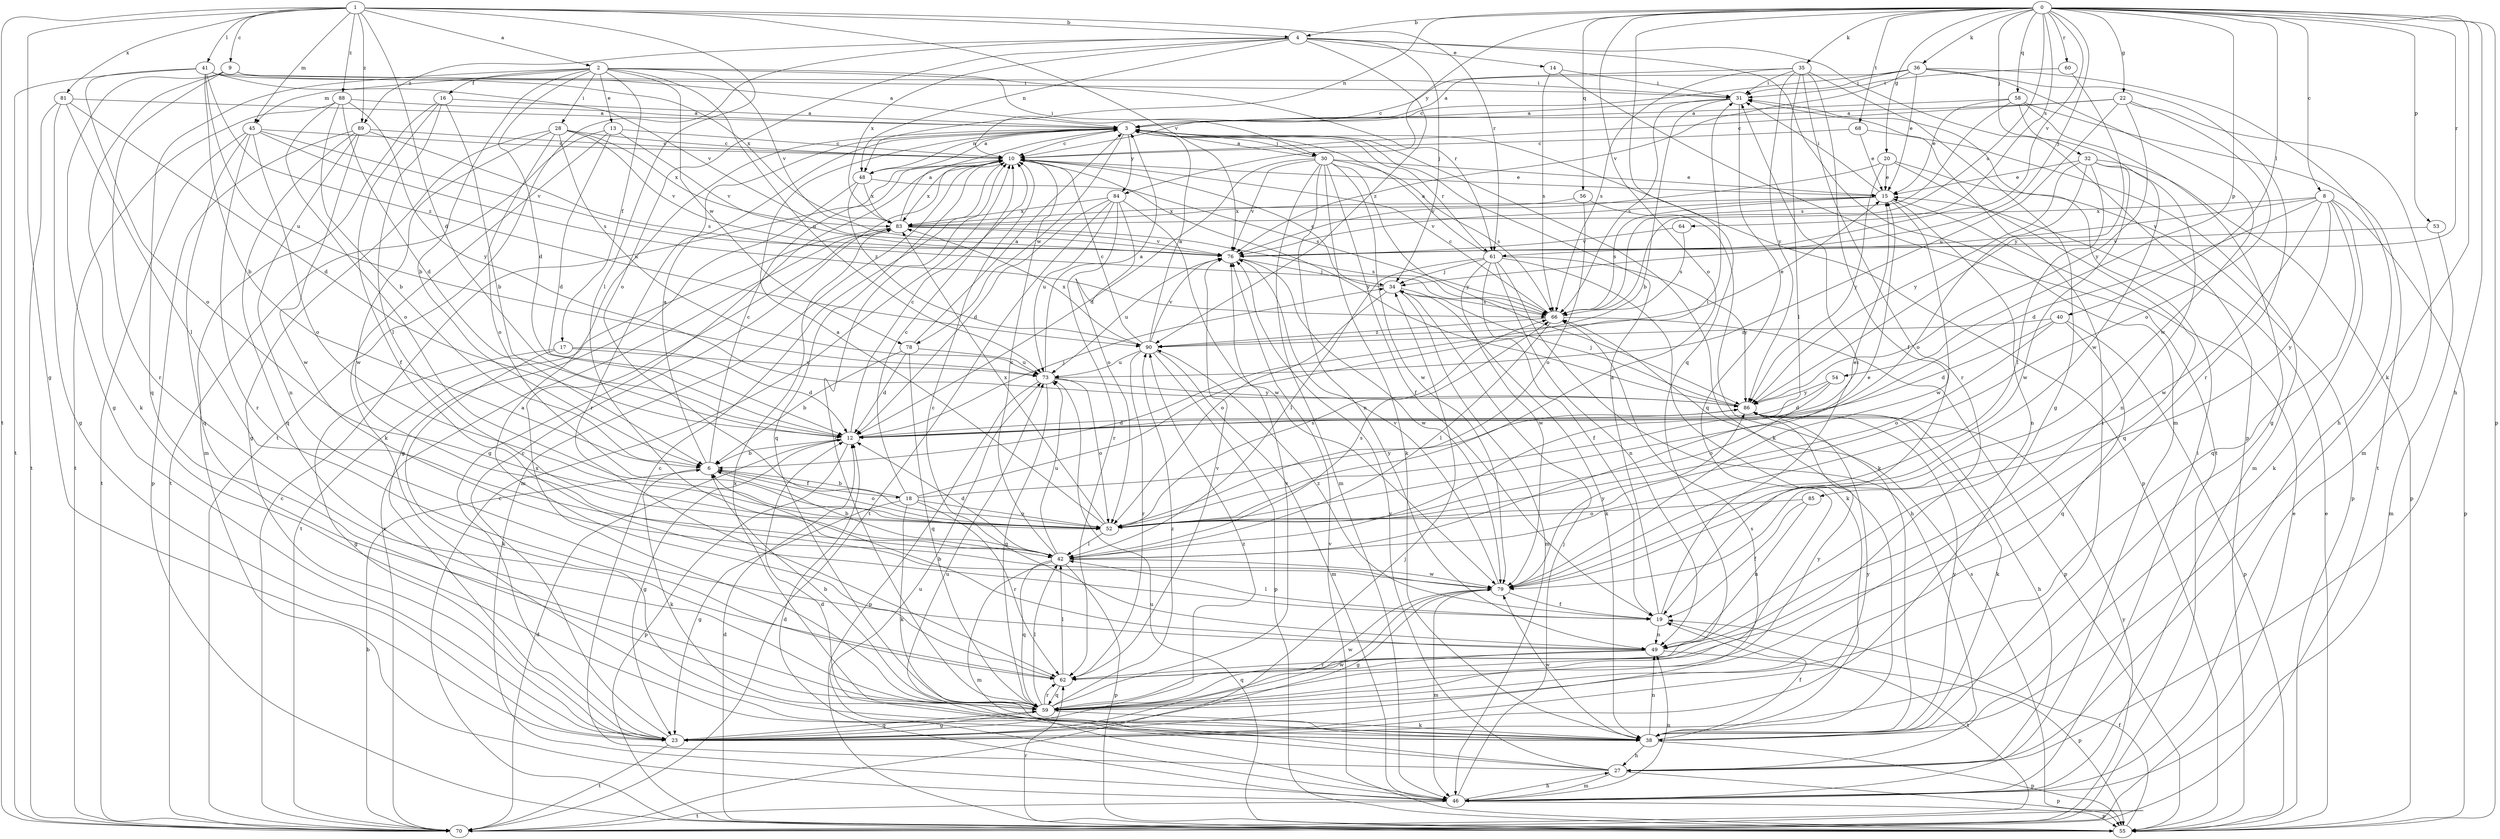 strict digraph  {
0;
1;
2;
3;
4;
6;
8;
9;
10;
12;
13;
14;
15;
16;
17;
18;
19;
20;
22;
23;
27;
28;
30;
31;
32;
34;
35;
36;
38;
40;
41;
42;
45;
46;
48;
49;
52;
53;
54;
55;
56;
58;
59;
60;
61;
62;
64;
66;
68;
70;
73;
76;
78;
79;
81;
83;
84;
85;
86;
88;
89;
90;
0 -> 4  [label=b];
0 -> 8  [label=c];
0 -> 20  [label=g];
0 -> 22  [label=g];
0 -> 27  [label=h];
0 -> 32  [label=j];
0 -> 34  [label=j];
0 -> 35  [label=k];
0 -> 36  [label=k];
0 -> 38  [label=k];
0 -> 40  [label=l];
0 -> 48  [label=n];
0 -> 52  [label=o];
0 -> 53  [label=p];
0 -> 54  [label=p];
0 -> 55  [label=p];
0 -> 56  [label=q];
0 -> 58  [label=q];
0 -> 59  [label=q];
0 -> 60  [label=r];
0 -> 61  [label=r];
0 -> 64  [label=s];
0 -> 66  [label=s];
0 -> 68  [label=t];
0 -> 76  [label=v];
0 -> 84  [label=y];
1 -> 2  [label=a];
1 -> 4  [label=b];
1 -> 9  [label=c];
1 -> 12  [label=d];
1 -> 23  [label=g];
1 -> 41  [label=l];
1 -> 42  [label=l];
1 -> 45  [label=m];
1 -> 61  [label=r];
1 -> 70  [label=t];
1 -> 76  [label=v];
1 -> 81  [label=x];
1 -> 88  [label=z];
1 -> 89  [label=z];
2 -> 6  [label=b];
2 -> 12  [label=d];
2 -> 13  [label=e];
2 -> 16  [label=f];
2 -> 17  [label=f];
2 -> 28  [label=i];
2 -> 30  [label=i];
2 -> 45  [label=m];
2 -> 59  [label=q];
2 -> 61  [label=r];
2 -> 73  [label=u];
2 -> 76  [label=v];
2 -> 78  [label=w];
3 -> 10  [label=c];
3 -> 30  [label=i];
3 -> 38  [label=k];
3 -> 48  [label=n];
3 -> 55  [label=p];
3 -> 61  [label=r];
3 -> 62  [label=r];
3 -> 78  [label=w];
3 -> 84  [label=y];
4 -> 14  [label=e];
4 -> 34  [label=j];
4 -> 46  [label=m];
4 -> 48  [label=n];
4 -> 52  [label=o];
4 -> 55  [label=p];
4 -> 70  [label=t];
4 -> 83  [label=x];
4 -> 89  [label=z];
4 -> 90  [label=z];
6 -> 3  [label=a];
6 -> 10  [label=c];
6 -> 18  [label=f];
6 -> 38  [label=k];
6 -> 52  [label=o];
8 -> 12  [label=d];
8 -> 38  [label=k];
8 -> 55  [label=p];
8 -> 59  [label=q];
8 -> 76  [label=v];
8 -> 79  [label=w];
8 -> 83  [label=x];
8 -> 85  [label=y];
9 -> 3  [label=a];
9 -> 23  [label=g];
9 -> 31  [label=i];
9 -> 38  [label=k];
9 -> 62  [label=r];
10 -> 15  [label=e];
10 -> 23  [label=g];
10 -> 46  [label=m];
10 -> 59  [label=q];
10 -> 83  [label=x];
10 -> 86  [label=y];
12 -> 6  [label=b];
12 -> 10  [label=c];
12 -> 23  [label=g];
12 -> 34  [label=j];
12 -> 55  [label=p];
13 -> 10  [label=c];
13 -> 12  [label=d];
13 -> 38  [label=k];
13 -> 70  [label=t];
13 -> 76  [label=v];
14 -> 31  [label=i];
14 -> 66  [label=s];
14 -> 70  [label=t];
15 -> 31  [label=i];
15 -> 49  [label=n];
15 -> 66  [label=s];
15 -> 76  [label=v];
15 -> 79  [label=w];
15 -> 83  [label=x];
16 -> 3  [label=a];
16 -> 6  [label=b];
16 -> 19  [label=f];
16 -> 42  [label=l];
16 -> 46  [label=m];
17 -> 12  [label=d];
17 -> 23  [label=g];
17 -> 38  [label=k];
17 -> 73  [label=u];
18 -> 6  [label=b];
18 -> 10  [label=c];
18 -> 23  [label=g];
18 -> 31  [label=i];
18 -> 38  [label=k];
18 -> 52  [label=o];
18 -> 62  [label=r];
18 -> 86  [label=y];
19 -> 3  [label=a];
19 -> 31  [label=i];
19 -> 42  [label=l];
19 -> 49  [label=n];
19 -> 70  [label=t];
19 -> 90  [label=z];
20 -> 15  [label=e];
20 -> 55  [label=p];
20 -> 59  [label=q];
20 -> 76  [label=v];
20 -> 86  [label=y];
22 -> 3  [label=a];
22 -> 10  [label=c];
22 -> 46  [label=m];
22 -> 52  [label=o];
22 -> 73  [label=u];
22 -> 86  [label=y];
23 -> 10  [label=c];
23 -> 59  [label=q];
23 -> 66  [label=s];
23 -> 70  [label=t];
23 -> 79  [label=w];
23 -> 86  [label=y];
23 -> 90  [label=z];
27 -> 10  [label=c];
27 -> 12  [label=d];
27 -> 46  [label=m];
27 -> 55  [label=p];
27 -> 73  [label=u];
27 -> 76  [label=v];
28 -> 10  [label=c];
28 -> 23  [label=g];
28 -> 52  [label=o];
28 -> 73  [label=u];
28 -> 76  [label=v];
28 -> 79  [label=w];
28 -> 83  [label=x];
30 -> 3  [label=a];
30 -> 12  [label=d];
30 -> 15  [label=e];
30 -> 19  [label=f];
30 -> 38  [label=k];
30 -> 46  [label=m];
30 -> 49  [label=n];
30 -> 66  [label=s];
30 -> 76  [label=v];
30 -> 79  [label=w];
30 -> 86  [label=y];
31 -> 3  [label=a];
31 -> 6  [label=b];
31 -> 59  [label=q];
31 -> 66  [label=s];
32 -> 15  [label=e];
32 -> 42  [label=l];
32 -> 49  [label=n];
32 -> 52  [label=o];
32 -> 55  [label=p];
32 -> 79  [label=w];
32 -> 86  [label=y];
34 -> 10  [label=c];
34 -> 38  [label=k];
34 -> 46  [label=m];
34 -> 52  [label=o];
34 -> 66  [label=s];
35 -> 10  [label=c];
35 -> 19  [label=f];
35 -> 23  [label=g];
35 -> 31  [label=i];
35 -> 42  [label=l];
35 -> 62  [label=r];
35 -> 66  [label=s];
35 -> 86  [label=y];
36 -> 3  [label=a];
36 -> 10  [label=c];
36 -> 15  [label=e];
36 -> 27  [label=h];
36 -> 31  [label=i];
36 -> 62  [label=r];
36 -> 76  [label=v];
36 -> 79  [label=w];
38 -> 19  [label=f];
38 -> 27  [label=h];
38 -> 31  [label=i];
38 -> 49  [label=n];
38 -> 55  [label=p];
38 -> 79  [label=w];
38 -> 83  [label=x];
38 -> 86  [label=y];
40 -> 12  [label=d];
40 -> 52  [label=o];
40 -> 55  [label=p];
40 -> 59  [label=q];
40 -> 90  [label=z];
41 -> 6  [label=b];
41 -> 31  [label=i];
41 -> 52  [label=o];
41 -> 70  [label=t];
41 -> 73  [label=u];
41 -> 76  [label=v];
41 -> 83  [label=x];
41 -> 90  [label=z];
42 -> 6  [label=b];
42 -> 10  [label=c];
42 -> 12  [label=d];
42 -> 15  [label=e];
42 -> 46  [label=m];
42 -> 55  [label=p];
42 -> 59  [label=q];
42 -> 66  [label=s];
42 -> 73  [label=u];
42 -> 79  [label=w];
45 -> 10  [label=c];
45 -> 52  [label=o];
45 -> 59  [label=q];
45 -> 62  [label=r];
45 -> 66  [label=s];
45 -> 70  [label=t];
45 -> 76  [label=v];
46 -> 12  [label=d];
46 -> 27  [label=h];
46 -> 31  [label=i];
46 -> 34  [label=j];
46 -> 49  [label=n];
46 -> 55  [label=p];
46 -> 70  [label=t];
46 -> 73  [label=u];
48 -> 3  [label=a];
48 -> 23  [label=g];
48 -> 66  [label=s];
48 -> 83  [label=x];
48 -> 90  [label=z];
49 -> 6  [label=b];
49 -> 10  [label=c];
49 -> 55  [label=p];
49 -> 59  [label=q];
49 -> 62  [label=r];
52 -> 3  [label=a];
52 -> 15  [label=e];
52 -> 42  [label=l];
52 -> 66  [label=s];
52 -> 83  [label=x];
53 -> 46  [label=m];
53 -> 76  [label=v];
54 -> 12  [label=d];
54 -> 52  [label=o];
54 -> 86  [label=y];
55 -> 10  [label=c];
55 -> 12  [label=d];
55 -> 15  [label=e];
55 -> 19  [label=f];
55 -> 62  [label=r];
55 -> 73  [label=u];
55 -> 76  [label=v];
56 -> 38  [label=k];
56 -> 52  [label=o];
56 -> 83  [label=x];
58 -> 3  [label=a];
58 -> 15  [label=e];
58 -> 23  [label=g];
58 -> 66  [label=s];
58 -> 70  [label=t];
58 -> 79  [label=w];
59 -> 6  [label=b];
59 -> 10  [label=c];
59 -> 23  [label=g];
59 -> 38  [label=k];
59 -> 42  [label=l];
59 -> 62  [label=r];
59 -> 76  [label=v];
59 -> 79  [label=w];
59 -> 83  [label=x];
59 -> 86  [label=y];
59 -> 90  [label=z];
60 -> 31  [label=i];
60 -> 86  [label=y];
61 -> 3  [label=a];
61 -> 19  [label=f];
61 -> 27  [label=h];
61 -> 34  [label=j];
61 -> 38  [label=k];
61 -> 42  [label=l];
61 -> 49  [label=n];
61 -> 79  [label=w];
61 -> 86  [label=y];
62 -> 3  [label=a];
62 -> 42  [label=l];
62 -> 59  [label=q];
62 -> 76  [label=v];
64 -> 66  [label=s];
64 -> 76  [label=v];
66 -> 10  [label=c];
66 -> 42  [label=l];
66 -> 55  [label=p];
66 -> 90  [label=z];
68 -> 10  [label=c];
68 -> 15  [label=e];
68 -> 46  [label=m];
70 -> 6  [label=b];
70 -> 10  [label=c];
70 -> 12  [label=d];
70 -> 15  [label=e];
70 -> 34  [label=j];
70 -> 66  [label=s];
70 -> 83  [label=x];
70 -> 86  [label=y];
73 -> 3  [label=a];
73 -> 52  [label=o];
73 -> 55  [label=p];
73 -> 59  [label=q];
73 -> 86  [label=y];
76 -> 34  [label=j];
76 -> 73  [label=u];
76 -> 79  [label=w];
78 -> 3  [label=a];
78 -> 6  [label=b];
78 -> 12  [label=d];
78 -> 59  [label=q];
78 -> 73  [label=u];
79 -> 19  [label=f];
79 -> 23  [label=g];
79 -> 46  [label=m];
79 -> 76  [label=v];
79 -> 86  [label=y];
81 -> 3  [label=a];
81 -> 12  [label=d];
81 -> 23  [label=g];
81 -> 42  [label=l];
81 -> 70  [label=t];
83 -> 3  [label=a];
83 -> 66  [label=s];
83 -> 70  [label=t];
83 -> 76  [label=v];
84 -> 12  [label=d];
84 -> 52  [label=o];
84 -> 62  [label=r];
84 -> 70  [label=t];
84 -> 73  [label=u];
84 -> 79  [label=w];
84 -> 83  [label=x];
85 -> 19  [label=f];
85 -> 49  [label=n];
85 -> 52  [label=o];
86 -> 12  [label=d];
86 -> 27  [label=h];
86 -> 34  [label=j];
86 -> 38  [label=k];
88 -> 3  [label=a];
88 -> 6  [label=b];
88 -> 12  [label=d];
88 -> 52  [label=o];
88 -> 70  [label=t];
88 -> 86  [label=y];
89 -> 10  [label=c];
89 -> 49  [label=n];
89 -> 55  [label=p];
89 -> 59  [label=q];
89 -> 66  [label=s];
89 -> 79  [label=w];
90 -> 3  [label=a];
90 -> 10  [label=c];
90 -> 15  [label=e];
90 -> 46  [label=m];
90 -> 55  [label=p];
90 -> 62  [label=r];
90 -> 73  [label=u];
90 -> 76  [label=v];
90 -> 83  [label=x];
}

